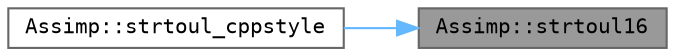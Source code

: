 digraph "Assimp::strtoul16"
{
 // LATEX_PDF_SIZE
  bgcolor="transparent";
  edge [fontname=Terminal,fontsize=10,labelfontname=Helvetica,labelfontsize=10];
  node [fontname=Terminal,fontsize=10,shape=box,height=0.2,width=0.4];
  rankdir="RL";
  Node1 [label="Assimp::strtoul16",height=0.2,width=0.4,color="gray40", fillcolor="grey60", style="filled", fontcolor="black",tooltip=" "];
  Node1 -> Node2 [dir="back",color="steelblue1",style="solid"];
  Node2 [label="Assimp::strtoul_cppstyle",height=0.2,width=0.4,color="grey40", fillcolor="white", style="filled",URL="$namespace_assimp.html#a90b8b671fcfb5f9c2c1be40056cdef27",tooltip=" "];
}
